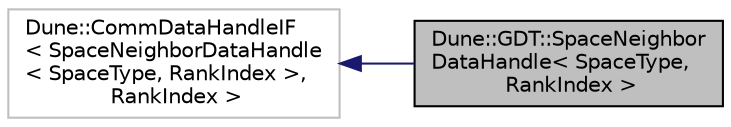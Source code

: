 digraph "Dune::GDT::SpaceNeighborDataHandle&lt; SpaceType, RankIndex &gt;"
{
  edge [fontname="Helvetica",fontsize="10",labelfontname="Helvetica",labelfontsize="10"];
  node [fontname="Helvetica",fontsize="10",shape=record];
  rankdir="LR";
  Node1 [label="Dune::GDT::SpaceNeighbor\lDataHandle\< SpaceType,\l RankIndex \>",height=0.2,width=0.4,color="black", fillcolor="grey75", style="filled", fontcolor="black"];
  Node2 -> Node1 [dir="back",color="midnightblue",fontsize="10",style="solid",fontname="Helvetica"];
  Node2 [label="Dune::CommDataHandleIF\l\< SpaceNeighborDataHandle\l\< SpaceType, RankIndex \>,\l RankIndex \>",height=0.2,width=0.4,color="grey75", fillcolor="white", style="filled"];
}
